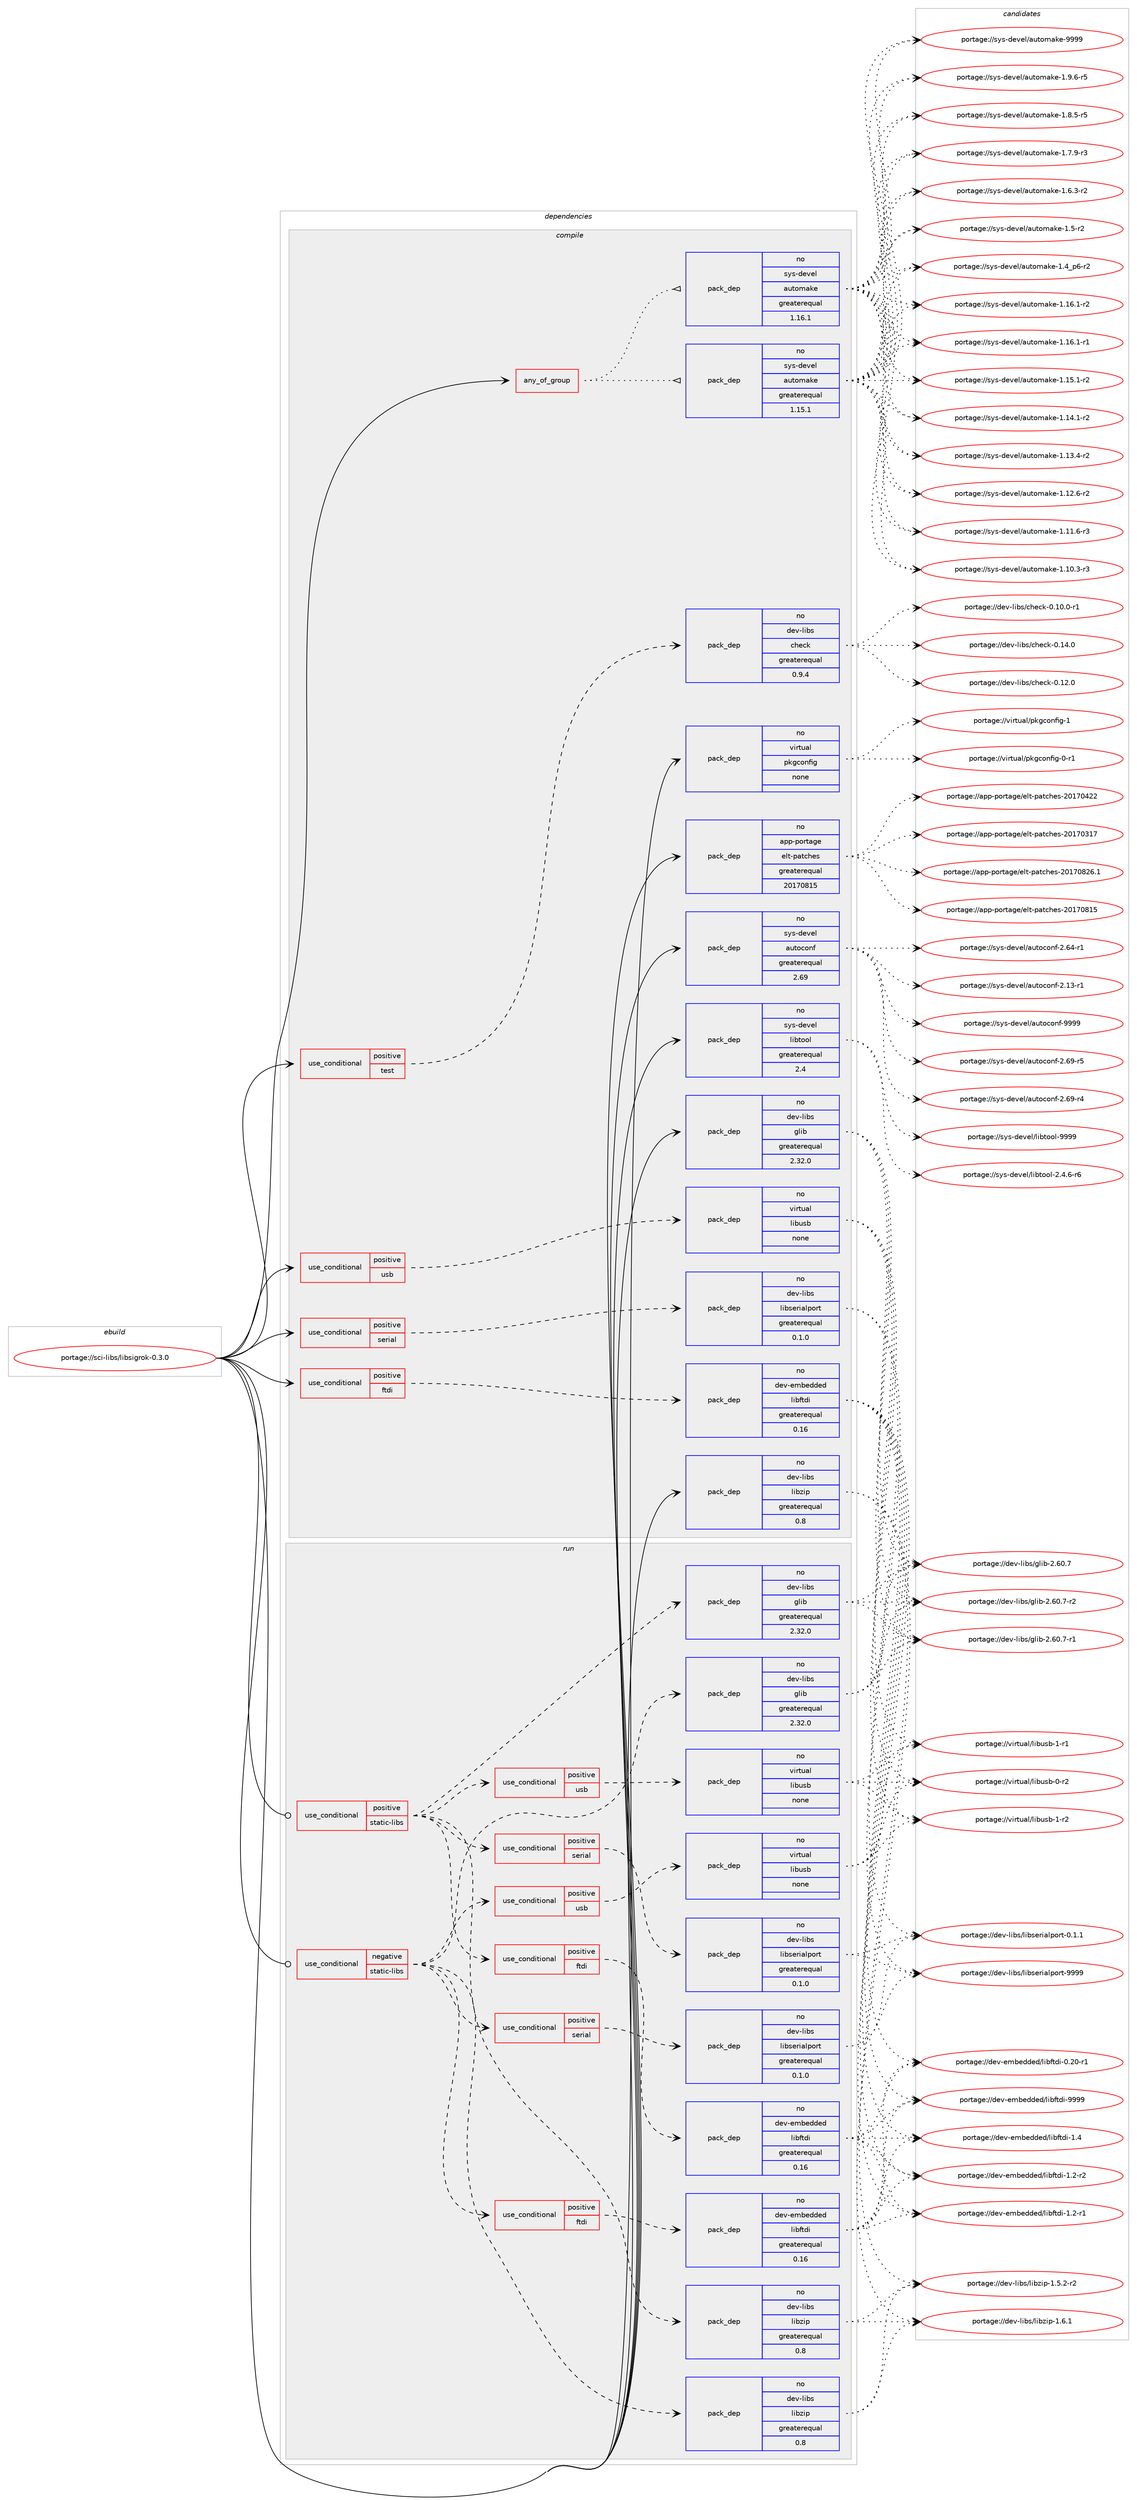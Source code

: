 digraph prolog {

# *************
# Graph options
# *************

newrank=true;
concentrate=true;
compound=true;
graph [rankdir=LR,fontname=Helvetica,fontsize=10,ranksep=1.5];#, ranksep=2.5, nodesep=0.2];
edge  [arrowhead=vee];
node  [fontname=Helvetica,fontsize=10];

# **********
# The ebuild
# **********

subgraph cluster_leftcol {
color=gray;
rank=same;
label=<<i>ebuild</i>>;
id [label="portage://sci-libs/libsigrok-0.3.0", color=red, width=4, href="../sci-libs/libsigrok-0.3.0.svg"];
}

# ****************
# The dependencies
# ****************

subgraph cluster_midcol {
color=gray;
label=<<i>dependencies</i>>;
subgraph cluster_compile {
fillcolor="#eeeeee";
style=filled;
label=<<i>compile</i>>;
subgraph any1122 {
dependency54559 [label=<<TABLE BORDER="0" CELLBORDER="1" CELLSPACING="0" CELLPADDING="4"><TR><TD CELLPADDING="10">any_of_group</TD></TR></TABLE>>, shape=none, color=red];subgraph pack41876 {
dependency54560 [label=<<TABLE BORDER="0" CELLBORDER="1" CELLSPACING="0" CELLPADDING="4" WIDTH="220"><TR><TD ROWSPAN="6" CELLPADDING="30">pack_dep</TD></TR><TR><TD WIDTH="110">no</TD></TR><TR><TD>sys-devel</TD></TR><TR><TD>automake</TD></TR><TR><TD>greaterequal</TD></TR><TR><TD>1.16.1</TD></TR></TABLE>>, shape=none, color=blue];
}
dependency54559:e -> dependency54560:w [weight=20,style="dotted",arrowhead="oinv"];
subgraph pack41877 {
dependency54561 [label=<<TABLE BORDER="0" CELLBORDER="1" CELLSPACING="0" CELLPADDING="4" WIDTH="220"><TR><TD ROWSPAN="6" CELLPADDING="30">pack_dep</TD></TR><TR><TD WIDTH="110">no</TD></TR><TR><TD>sys-devel</TD></TR><TR><TD>automake</TD></TR><TR><TD>greaterequal</TD></TR><TR><TD>1.15.1</TD></TR></TABLE>>, shape=none, color=blue];
}
dependency54559:e -> dependency54561:w [weight=20,style="dotted",arrowhead="oinv"];
}
id:e -> dependency54559:w [weight=20,style="solid",arrowhead="vee"];
subgraph cond11513 {
dependency54562 [label=<<TABLE BORDER="0" CELLBORDER="1" CELLSPACING="0" CELLPADDING="4"><TR><TD ROWSPAN="3" CELLPADDING="10">use_conditional</TD></TR><TR><TD>positive</TD></TR><TR><TD>ftdi</TD></TR></TABLE>>, shape=none, color=red];
subgraph pack41878 {
dependency54563 [label=<<TABLE BORDER="0" CELLBORDER="1" CELLSPACING="0" CELLPADDING="4" WIDTH="220"><TR><TD ROWSPAN="6" CELLPADDING="30">pack_dep</TD></TR><TR><TD WIDTH="110">no</TD></TR><TR><TD>dev-embedded</TD></TR><TR><TD>libftdi</TD></TR><TR><TD>greaterequal</TD></TR><TR><TD>0.16</TD></TR></TABLE>>, shape=none, color=blue];
}
dependency54562:e -> dependency54563:w [weight=20,style="dashed",arrowhead="vee"];
}
id:e -> dependency54562:w [weight=20,style="solid",arrowhead="vee"];
subgraph cond11514 {
dependency54564 [label=<<TABLE BORDER="0" CELLBORDER="1" CELLSPACING="0" CELLPADDING="4"><TR><TD ROWSPAN="3" CELLPADDING="10">use_conditional</TD></TR><TR><TD>positive</TD></TR><TR><TD>serial</TD></TR></TABLE>>, shape=none, color=red];
subgraph pack41879 {
dependency54565 [label=<<TABLE BORDER="0" CELLBORDER="1" CELLSPACING="0" CELLPADDING="4" WIDTH="220"><TR><TD ROWSPAN="6" CELLPADDING="30">pack_dep</TD></TR><TR><TD WIDTH="110">no</TD></TR><TR><TD>dev-libs</TD></TR><TR><TD>libserialport</TD></TR><TR><TD>greaterequal</TD></TR><TR><TD>0.1.0</TD></TR></TABLE>>, shape=none, color=blue];
}
dependency54564:e -> dependency54565:w [weight=20,style="dashed",arrowhead="vee"];
}
id:e -> dependency54564:w [weight=20,style="solid",arrowhead="vee"];
subgraph cond11515 {
dependency54566 [label=<<TABLE BORDER="0" CELLBORDER="1" CELLSPACING="0" CELLPADDING="4"><TR><TD ROWSPAN="3" CELLPADDING="10">use_conditional</TD></TR><TR><TD>positive</TD></TR><TR><TD>test</TD></TR></TABLE>>, shape=none, color=red];
subgraph pack41880 {
dependency54567 [label=<<TABLE BORDER="0" CELLBORDER="1" CELLSPACING="0" CELLPADDING="4" WIDTH="220"><TR><TD ROWSPAN="6" CELLPADDING="30">pack_dep</TD></TR><TR><TD WIDTH="110">no</TD></TR><TR><TD>dev-libs</TD></TR><TR><TD>check</TD></TR><TR><TD>greaterequal</TD></TR><TR><TD>0.9.4</TD></TR></TABLE>>, shape=none, color=blue];
}
dependency54566:e -> dependency54567:w [weight=20,style="dashed",arrowhead="vee"];
}
id:e -> dependency54566:w [weight=20,style="solid",arrowhead="vee"];
subgraph cond11516 {
dependency54568 [label=<<TABLE BORDER="0" CELLBORDER="1" CELLSPACING="0" CELLPADDING="4"><TR><TD ROWSPAN="3" CELLPADDING="10">use_conditional</TD></TR><TR><TD>positive</TD></TR><TR><TD>usb</TD></TR></TABLE>>, shape=none, color=red];
subgraph pack41881 {
dependency54569 [label=<<TABLE BORDER="0" CELLBORDER="1" CELLSPACING="0" CELLPADDING="4" WIDTH="220"><TR><TD ROWSPAN="6" CELLPADDING="30">pack_dep</TD></TR><TR><TD WIDTH="110">no</TD></TR><TR><TD>virtual</TD></TR><TR><TD>libusb</TD></TR><TR><TD>none</TD></TR><TR><TD></TD></TR></TABLE>>, shape=none, color=blue];
}
dependency54568:e -> dependency54569:w [weight=20,style="dashed",arrowhead="vee"];
}
id:e -> dependency54568:w [weight=20,style="solid",arrowhead="vee"];
subgraph pack41882 {
dependency54570 [label=<<TABLE BORDER="0" CELLBORDER="1" CELLSPACING="0" CELLPADDING="4" WIDTH="220"><TR><TD ROWSPAN="6" CELLPADDING="30">pack_dep</TD></TR><TR><TD WIDTH="110">no</TD></TR><TR><TD>app-portage</TD></TR><TR><TD>elt-patches</TD></TR><TR><TD>greaterequal</TD></TR><TR><TD>20170815</TD></TR></TABLE>>, shape=none, color=blue];
}
id:e -> dependency54570:w [weight=20,style="solid",arrowhead="vee"];
subgraph pack41883 {
dependency54571 [label=<<TABLE BORDER="0" CELLBORDER="1" CELLSPACING="0" CELLPADDING="4" WIDTH="220"><TR><TD ROWSPAN="6" CELLPADDING="30">pack_dep</TD></TR><TR><TD WIDTH="110">no</TD></TR><TR><TD>dev-libs</TD></TR><TR><TD>glib</TD></TR><TR><TD>greaterequal</TD></TR><TR><TD>2.32.0</TD></TR></TABLE>>, shape=none, color=blue];
}
id:e -> dependency54571:w [weight=20,style="solid",arrowhead="vee"];
subgraph pack41884 {
dependency54572 [label=<<TABLE BORDER="0" CELLBORDER="1" CELLSPACING="0" CELLPADDING="4" WIDTH="220"><TR><TD ROWSPAN="6" CELLPADDING="30">pack_dep</TD></TR><TR><TD WIDTH="110">no</TD></TR><TR><TD>dev-libs</TD></TR><TR><TD>libzip</TD></TR><TR><TD>greaterequal</TD></TR><TR><TD>0.8</TD></TR></TABLE>>, shape=none, color=blue];
}
id:e -> dependency54572:w [weight=20,style="solid",arrowhead="vee"];
subgraph pack41885 {
dependency54573 [label=<<TABLE BORDER="0" CELLBORDER="1" CELLSPACING="0" CELLPADDING="4" WIDTH="220"><TR><TD ROWSPAN="6" CELLPADDING="30">pack_dep</TD></TR><TR><TD WIDTH="110">no</TD></TR><TR><TD>sys-devel</TD></TR><TR><TD>autoconf</TD></TR><TR><TD>greaterequal</TD></TR><TR><TD>2.69</TD></TR></TABLE>>, shape=none, color=blue];
}
id:e -> dependency54573:w [weight=20,style="solid",arrowhead="vee"];
subgraph pack41886 {
dependency54574 [label=<<TABLE BORDER="0" CELLBORDER="1" CELLSPACING="0" CELLPADDING="4" WIDTH="220"><TR><TD ROWSPAN="6" CELLPADDING="30">pack_dep</TD></TR><TR><TD WIDTH="110">no</TD></TR><TR><TD>sys-devel</TD></TR><TR><TD>libtool</TD></TR><TR><TD>greaterequal</TD></TR><TR><TD>2.4</TD></TR></TABLE>>, shape=none, color=blue];
}
id:e -> dependency54574:w [weight=20,style="solid",arrowhead="vee"];
subgraph pack41887 {
dependency54575 [label=<<TABLE BORDER="0" CELLBORDER="1" CELLSPACING="0" CELLPADDING="4" WIDTH="220"><TR><TD ROWSPAN="6" CELLPADDING="30">pack_dep</TD></TR><TR><TD WIDTH="110">no</TD></TR><TR><TD>virtual</TD></TR><TR><TD>pkgconfig</TD></TR><TR><TD>none</TD></TR><TR><TD></TD></TR></TABLE>>, shape=none, color=blue];
}
id:e -> dependency54575:w [weight=20,style="solid",arrowhead="vee"];
}
subgraph cluster_compileandrun {
fillcolor="#eeeeee";
style=filled;
label=<<i>compile and run</i>>;
}
subgraph cluster_run {
fillcolor="#eeeeee";
style=filled;
label=<<i>run</i>>;
subgraph cond11517 {
dependency54576 [label=<<TABLE BORDER="0" CELLBORDER="1" CELLSPACING="0" CELLPADDING="4"><TR><TD ROWSPAN="3" CELLPADDING="10">use_conditional</TD></TR><TR><TD>negative</TD></TR><TR><TD>static-libs</TD></TR></TABLE>>, shape=none, color=red];
subgraph pack41888 {
dependency54577 [label=<<TABLE BORDER="0" CELLBORDER="1" CELLSPACING="0" CELLPADDING="4" WIDTH="220"><TR><TD ROWSPAN="6" CELLPADDING="30">pack_dep</TD></TR><TR><TD WIDTH="110">no</TD></TR><TR><TD>dev-libs</TD></TR><TR><TD>glib</TD></TR><TR><TD>greaterequal</TD></TR><TR><TD>2.32.0</TD></TR></TABLE>>, shape=none, color=blue];
}
dependency54576:e -> dependency54577:w [weight=20,style="dashed",arrowhead="vee"];
subgraph pack41889 {
dependency54578 [label=<<TABLE BORDER="0" CELLBORDER="1" CELLSPACING="0" CELLPADDING="4" WIDTH="220"><TR><TD ROWSPAN="6" CELLPADDING="30">pack_dep</TD></TR><TR><TD WIDTH="110">no</TD></TR><TR><TD>dev-libs</TD></TR><TR><TD>libzip</TD></TR><TR><TD>greaterequal</TD></TR><TR><TD>0.8</TD></TR></TABLE>>, shape=none, color=blue];
}
dependency54576:e -> dependency54578:w [weight=20,style="dashed",arrowhead="vee"];
subgraph cond11518 {
dependency54579 [label=<<TABLE BORDER="0" CELLBORDER="1" CELLSPACING="0" CELLPADDING="4"><TR><TD ROWSPAN="3" CELLPADDING="10">use_conditional</TD></TR><TR><TD>positive</TD></TR><TR><TD>ftdi</TD></TR></TABLE>>, shape=none, color=red];
subgraph pack41890 {
dependency54580 [label=<<TABLE BORDER="0" CELLBORDER="1" CELLSPACING="0" CELLPADDING="4" WIDTH="220"><TR><TD ROWSPAN="6" CELLPADDING="30">pack_dep</TD></TR><TR><TD WIDTH="110">no</TD></TR><TR><TD>dev-embedded</TD></TR><TR><TD>libftdi</TD></TR><TR><TD>greaterequal</TD></TR><TR><TD>0.16</TD></TR></TABLE>>, shape=none, color=blue];
}
dependency54579:e -> dependency54580:w [weight=20,style="dashed",arrowhead="vee"];
}
dependency54576:e -> dependency54579:w [weight=20,style="dashed",arrowhead="vee"];
subgraph cond11519 {
dependency54581 [label=<<TABLE BORDER="0" CELLBORDER="1" CELLSPACING="0" CELLPADDING="4"><TR><TD ROWSPAN="3" CELLPADDING="10">use_conditional</TD></TR><TR><TD>positive</TD></TR><TR><TD>serial</TD></TR></TABLE>>, shape=none, color=red];
subgraph pack41891 {
dependency54582 [label=<<TABLE BORDER="0" CELLBORDER="1" CELLSPACING="0" CELLPADDING="4" WIDTH="220"><TR><TD ROWSPAN="6" CELLPADDING="30">pack_dep</TD></TR><TR><TD WIDTH="110">no</TD></TR><TR><TD>dev-libs</TD></TR><TR><TD>libserialport</TD></TR><TR><TD>greaterequal</TD></TR><TR><TD>0.1.0</TD></TR></TABLE>>, shape=none, color=blue];
}
dependency54581:e -> dependency54582:w [weight=20,style="dashed",arrowhead="vee"];
}
dependency54576:e -> dependency54581:w [weight=20,style="dashed",arrowhead="vee"];
subgraph cond11520 {
dependency54583 [label=<<TABLE BORDER="0" CELLBORDER="1" CELLSPACING="0" CELLPADDING="4"><TR><TD ROWSPAN="3" CELLPADDING="10">use_conditional</TD></TR><TR><TD>positive</TD></TR><TR><TD>usb</TD></TR></TABLE>>, shape=none, color=red];
subgraph pack41892 {
dependency54584 [label=<<TABLE BORDER="0" CELLBORDER="1" CELLSPACING="0" CELLPADDING="4" WIDTH="220"><TR><TD ROWSPAN="6" CELLPADDING="30">pack_dep</TD></TR><TR><TD WIDTH="110">no</TD></TR><TR><TD>virtual</TD></TR><TR><TD>libusb</TD></TR><TR><TD>none</TD></TR><TR><TD></TD></TR></TABLE>>, shape=none, color=blue];
}
dependency54583:e -> dependency54584:w [weight=20,style="dashed",arrowhead="vee"];
}
dependency54576:e -> dependency54583:w [weight=20,style="dashed",arrowhead="vee"];
}
id:e -> dependency54576:w [weight=20,style="solid",arrowhead="odot"];
subgraph cond11521 {
dependency54585 [label=<<TABLE BORDER="0" CELLBORDER="1" CELLSPACING="0" CELLPADDING="4"><TR><TD ROWSPAN="3" CELLPADDING="10">use_conditional</TD></TR><TR><TD>positive</TD></TR><TR><TD>static-libs</TD></TR></TABLE>>, shape=none, color=red];
subgraph pack41893 {
dependency54586 [label=<<TABLE BORDER="0" CELLBORDER="1" CELLSPACING="0" CELLPADDING="4" WIDTH="220"><TR><TD ROWSPAN="6" CELLPADDING="30">pack_dep</TD></TR><TR><TD WIDTH="110">no</TD></TR><TR><TD>dev-libs</TD></TR><TR><TD>glib</TD></TR><TR><TD>greaterequal</TD></TR><TR><TD>2.32.0</TD></TR></TABLE>>, shape=none, color=blue];
}
dependency54585:e -> dependency54586:w [weight=20,style="dashed",arrowhead="vee"];
subgraph pack41894 {
dependency54587 [label=<<TABLE BORDER="0" CELLBORDER="1" CELLSPACING="0" CELLPADDING="4" WIDTH="220"><TR><TD ROWSPAN="6" CELLPADDING="30">pack_dep</TD></TR><TR><TD WIDTH="110">no</TD></TR><TR><TD>dev-libs</TD></TR><TR><TD>libzip</TD></TR><TR><TD>greaterequal</TD></TR><TR><TD>0.8</TD></TR></TABLE>>, shape=none, color=blue];
}
dependency54585:e -> dependency54587:w [weight=20,style="dashed",arrowhead="vee"];
subgraph cond11522 {
dependency54588 [label=<<TABLE BORDER="0" CELLBORDER="1" CELLSPACING="0" CELLPADDING="4"><TR><TD ROWSPAN="3" CELLPADDING="10">use_conditional</TD></TR><TR><TD>positive</TD></TR><TR><TD>ftdi</TD></TR></TABLE>>, shape=none, color=red];
subgraph pack41895 {
dependency54589 [label=<<TABLE BORDER="0" CELLBORDER="1" CELLSPACING="0" CELLPADDING="4" WIDTH="220"><TR><TD ROWSPAN="6" CELLPADDING="30">pack_dep</TD></TR><TR><TD WIDTH="110">no</TD></TR><TR><TD>dev-embedded</TD></TR><TR><TD>libftdi</TD></TR><TR><TD>greaterequal</TD></TR><TR><TD>0.16</TD></TR></TABLE>>, shape=none, color=blue];
}
dependency54588:e -> dependency54589:w [weight=20,style="dashed",arrowhead="vee"];
}
dependency54585:e -> dependency54588:w [weight=20,style="dashed",arrowhead="vee"];
subgraph cond11523 {
dependency54590 [label=<<TABLE BORDER="0" CELLBORDER="1" CELLSPACING="0" CELLPADDING="4"><TR><TD ROWSPAN="3" CELLPADDING="10">use_conditional</TD></TR><TR><TD>positive</TD></TR><TR><TD>serial</TD></TR></TABLE>>, shape=none, color=red];
subgraph pack41896 {
dependency54591 [label=<<TABLE BORDER="0" CELLBORDER="1" CELLSPACING="0" CELLPADDING="4" WIDTH="220"><TR><TD ROWSPAN="6" CELLPADDING="30">pack_dep</TD></TR><TR><TD WIDTH="110">no</TD></TR><TR><TD>dev-libs</TD></TR><TR><TD>libserialport</TD></TR><TR><TD>greaterequal</TD></TR><TR><TD>0.1.0</TD></TR></TABLE>>, shape=none, color=blue];
}
dependency54590:e -> dependency54591:w [weight=20,style="dashed",arrowhead="vee"];
}
dependency54585:e -> dependency54590:w [weight=20,style="dashed",arrowhead="vee"];
subgraph cond11524 {
dependency54592 [label=<<TABLE BORDER="0" CELLBORDER="1" CELLSPACING="0" CELLPADDING="4"><TR><TD ROWSPAN="3" CELLPADDING="10">use_conditional</TD></TR><TR><TD>positive</TD></TR><TR><TD>usb</TD></TR></TABLE>>, shape=none, color=red];
subgraph pack41897 {
dependency54593 [label=<<TABLE BORDER="0" CELLBORDER="1" CELLSPACING="0" CELLPADDING="4" WIDTH="220"><TR><TD ROWSPAN="6" CELLPADDING="30">pack_dep</TD></TR><TR><TD WIDTH="110">no</TD></TR><TR><TD>virtual</TD></TR><TR><TD>libusb</TD></TR><TR><TD>none</TD></TR><TR><TD></TD></TR></TABLE>>, shape=none, color=blue];
}
dependency54592:e -> dependency54593:w [weight=20,style="dashed",arrowhead="vee"];
}
dependency54585:e -> dependency54592:w [weight=20,style="dashed",arrowhead="vee"];
}
id:e -> dependency54585:w [weight=20,style="solid",arrowhead="odot"];
}
}

# **************
# The candidates
# **************

subgraph cluster_choices {
rank=same;
color=gray;
label=<<i>candidates</i>>;

subgraph choice41876 {
color=black;
nodesep=1;
choice115121115451001011181011084797117116111109971071014557575757 [label="portage://sys-devel/automake-9999", color=red, width=4,href="../sys-devel/automake-9999.svg"];
choice115121115451001011181011084797117116111109971071014549465746544511453 [label="portage://sys-devel/automake-1.9.6-r5", color=red, width=4,href="../sys-devel/automake-1.9.6-r5.svg"];
choice115121115451001011181011084797117116111109971071014549465646534511453 [label="portage://sys-devel/automake-1.8.5-r5", color=red, width=4,href="../sys-devel/automake-1.8.5-r5.svg"];
choice115121115451001011181011084797117116111109971071014549465546574511451 [label="portage://sys-devel/automake-1.7.9-r3", color=red, width=4,href="../sys-devel/automake-1.7.9-r3.svg"];
choice115121115451001011181011084797117116111109971071014549465446514511450 [label="portage://sys-devel/automake-1.6.3-r2", color=red, width=4,href="../sys-devel/automake-1.6.3-r2.svg"];
choice11512111545100101118101108479711711611110997107101454946534511450 [label="portage://sys-devel/automake-1.5-r2", color=red, width=4,href="../sys-devel/automake-1.5-r2.svg"];
choice115121115451001011181011084797117116111109971071014549465295112544511450 [label="portage://sys-devel/automake-1.4_p6-r2", color=red, width=4,href="../sys-devel/automake-1.4_p6-r2.svg"];
choice11512111545100101118101108479711711611110997107101454946495446494511450 [label="portage://sys-devel/automake-1.16.1-r2", color=red, width=4,href="../sys-devel/automake-1.16.1-r2.svg"];
choice11512111545100101118101108479711711611110997107101454946495446494511449 [label="portage://sys-devel/automake-1.16.1-r1", color=red, width=4,href="../sys-devel/automake-1.16.1-r1.svg"];
choice11512111545100101118101108479711711611110997107101454946495346494511450 [label="portage://sys-devel/automake-1.15.1-r2", color=red, width=4,href="../sys-devel/automake-1.15.1-r2.svg"];
choice11512111545100101118101108479711711611110997107101454946495246494511450 [label="portage://sys-devel/automake-1.14.1-r2", color=red, width=4,href="../sys-devel/automake-1.14.1-r2.svg"];
choice11512111545100101118101108479711711611110997107101454946495146524511450 [label="portage://sys-devel/automake-1.13.4-r2", color=red, width=4,href="../sys-devel/automake-1.13.4-r2.svg"];
choice11512111545100101118101108479711711611110997107101454946495046544511450 [label="portage://sys-devel/automake-1.12.6-r2", color=red, width=4,href="../sys-devel/automake-1.12.6-r2.svg"];
choice11512111545100101118101108479711711611110997107101454946494946544511451 [label="portage://sys-devel/automake-1.11.6-r3", color=red, width=4,href="../sys-devel/automake-1.11.6-r3.svg"];
choice11512111545100101118101108479711711611110997107101454946494846514511451 [label="portage://sys-devel/automake-1.10.3-r3", color=red, width=4,href="../sys-devel/automake-1.10.3-r3.svg"];
dependency54560:e -> choice115121115451001011181011084797117116111109971071014557575757:w [style=dotted,weight="100"];
dependency54560:e -> choice115121115451001011181011084797117116111109971071014549465746544511453:w [style=dotted,weight="100"];
dependency54560:e -> choice115121115451001011181011084797117116111109971071014549465646534511453:w [style=dotted,weight="100"];
dependency54560:e -> choice115121115451001011181011084797117116111109971071014549465546574511451:w [style=dotted,weight="100"];
dependency54560:e -> choice115121115451001011181011084797117116111109971071014549465446514511450:w [style=dotted,weight="100"];
dependency54560:e -> choice11512111545100101118101108479711711611110997107101454946534511450:w [style=dotted,weight="100"];
dependency54560:e -> choice115121115451001011181011084797117116111109971071014549465295112544511450:w [style=dotted,weight="100"];
dependency54560:e -> choice11512111545100101118101108479711711611110997107101454946495446494511450:w [style=dotted,weight="100"];
dependency54560:e -> choice11512111545100101118101108479711711611110997107101454946495446494511449:w [style=dotted,weight="100"];
dependency54560:e -> choice11512111545100101118101108479711711611110997107101454946495346494511450:w [style=dotted,weight="100"];
dependency54560:e -> choice11512111545100101118101108479711711611110997107101454946495246494511450:w [style=dotted,weight="100"];
dependency54560:e -> choice11512111545100101118101108479711711611110997107101454946495146524511450:w [style=dotted,weight="100"];
dependency54560:e -> choice11512111545100101118101108479711711611110997107101454946495046544511450:w [style=dotted,weight="100"];
dependency54560:e -> choice11512111545100101118101108479711711611110997107101454946494946544511451:w [style=dotted,weight="100"];
dependency54560:e -> choice11512111545100101118101108479711711611110997107101454946494846514511451:w [style=dotted,weight="100"];
}
subgraph choice41877 {
color=black;
nodesep=1;
choice115121115451001011181011084797117116111109971071014557575757 [label="portage://sys-devel/automake-9999", color=red, width=4,href="../sys-devel/automake-9999.svg"];
choice115121115451001011181011084797117116111109971071014549465746544511453 [label="portage://sys-devel/automake-1.9.6-r5", color=red, width=4,href="../sys-devel/automake-1.9.6-r5.svg"];
choice115121115451001011181011084797117116111109971071014549465646534511453 [label="portage://sys-devel/automake-1.8.5-r5", color=red, width=4,href="../sys-devel/automake-1.8.5-r5.svg"];
choice115121115451001011181011084797117116111109971071014549465546574511451 [label="portage://sys-devel/automake-1.7.9-r3", color=red, width=4,href="../sys-devel/automake-1.7.9-r3.svg"];
choice115121115451001011181011084797117116111109971071014549465446514511450 [label="portage://sys-devel/automake-1.6.3-r2", color=red, width=4,href="../sys-devel/automake-1.6.3-r2.svg"];
choice11512111545100101118101108479711711611110997107101454946534511450 [label="portage://sys-devel/automake-1.5-r2", color=red, width=4,href="../sys-devel/automake-1.5-r2.svg"];
choice115121115451001011181011084797117116111109971071014549465295112544511450 [label="portage://sys-devel/automake-1.4_p6-r2", color=red, width=4,href="../sys-devel/automake-1.4_p6-r2.svg"];
choice11512111545100101118101108479711711611110997107101454946495446494511450 [label="portage://sys-devel/automake-1.16.1-r2", color=red, width=4,href="../sys-devel/automake-1.16.1-r2.svg"];
choice11512111545100101118101108479711711611110997107101454946495446494511449 [label="portage://sys-devel/automake-1.16.1-r1", color=red, width=4,href="../sys-devel/automake-1.16.1-r1.svg"];
choice11512111545100101118101108479711711611110997107101454946495346494511450 [label="portage://sys-devel/automake-1.15.1-r2", color=red, width=4,href="../sys-devel/automake-1.15.1-r2.svg"];
choice11512111545100101118101108479711711611110997107101454946495246494511450 [label="portage://sys-devel/automake-1.14.1-r2", color=red, width=4,href="../sys-devel/automake-1.14.1-r2.svg"];
choice11512111545100101118101108479711711611110997107101454946495146524511450 [label="portage://sys-devel/automake-1.13.4-r2", color=red, width=4,href="../sys-devel/automake-1.13.4-r2.svg"];
choice11512111545100101118101108479711711611110997107101454946495046544511450 [label="portage://sys-devel/automake-1.12.6-r2", color=red, width=4,href="../sys-devel/automake-1.12.6-r2.svg"];
choice11512111545100101118101108479711711611110997107101454946494946544511451 [label="portage://sys-devel/automake-1.11.6-r3", color=red, width=4,href="../sys-devel/automake-1.11.6-r3.svg"];
choice11512111545100101118101108479711711611110997107101454946494846514511451 [label="portage://sys-devel/automake-1.10.3-r3", color=red, width=4,href="../sys-devel/automake-1.10.3-r3.svg"];
dependency54561:e -> choice115121115451001011181011084797117116111109971071014557575757:w [style=dotted,weight="100"];
dependency54561:e -> choice115121115451001011181011084797117116111109971071014549465746544511453:w [style=dotted,weight="100"];
dependency54561:e -> choice115121115451001011181011084797117116111109971071014549465646534511453:w [style=dotted,weight="100"];
dependency54561:e -> choice115121115451001011181011084797117116111109971071014549465546574511451:w [style=dotted,weight="100"];
dependency54561:e -> choice115121115451001011181011084797117116111109971071014549465446514511450:w [style=dotted,weight="100"];
dependency54561:e -> choice11512111545100101118101108479711711611110997107101454946534511450:w [style=dotted,weight="100"];
dependency54561:e -> choice115121115451001011181011084797117116111109971071014549465295112544511450:w [style=dotted,weight="100"];
dependency54561:e -> choice11512111545100101118101108479711711611110997107101454946495446494511450:w [style=dotted,weight="100"];
dependency54561:e -> choice11512111545100101118101108479711711611110997107101454946495446494511449:w [style=dotted,weight="100"];
dependency54561:e -> choice11512111545100101118101108479711711611110997107101454946495346494511450:w [style=dotted,weight="100"];
dependency54561:e -> choice11512111545100101118101108479711711611110997107101454946495246494511450:w [style=dotted,weight="100"];
dependency54561:e -> choice11512111545100101118101108479711711611110997107101454946495146524511450:w [style=dotted,weight="100"];
dependency54561:e -> choice11512111545100101118101108479711711611110997107101454946495046544511450:w [style=dotted,weight="100"];
dependency54561:e -> choice11512111545100101118101108479711711611110997107101454946494946544511451:w [style=dotted,weight="100"];
dependency54561:e -> choice11512111545100101118101108479711711611110997107101454946494846514511451:w [style=dotted,weight="100"];
}
subgraph choice41878 {
color=black;
nodesep=1;
choice100101118451011099810110010010110047108105981021161001054557575757 [label="portage://dev-embedded/libftdi-9999", color=red, width=4,href="../dev-embedded/libftdi-9999.svg"];
choice1001011184510110998101100100101100471081059810211610010545494652 [label="portage://dev-embedded/libftdi-1.4", color=red, width=4,href="../dev-embedded/libftdi-1.4.svg"];
choice10010111845101109981011001001011004710810598102116100105454946504511450 [label="portage://dev-embedded/libftdi-1.2-r2", color=red, width=4,href="../dev-embedded/libftdi-1.2-r2.svg"];
choice10010111845101109981011001001011004710810598102116100105454946504511449 [label="portage://dev-embedded/libftdi-1.2-r1", color=red, width=4,href="../dev-embedded/libftdi-1.2-r1.svg"];
choice1001011184510110998101100100101100471081059810211610010545484650484511449 [label="portage://dev-embedded/libftdi-0.20-r1", color=red, width=4,href="../dev-embedded/libftdi-0.20-r1.svg"];
dependency54563:e -> choice100101118451011099810110010010110047108105981021161001054557575757:w [style=dotted,weight="100"];
dependency54563:e -> choice1001011184510110998101100100101100471081059810211610010545494652:w [style=dotted,weight="100"];
dependency54563:e -> choice10010111845101109981011001001011004710810598102116100105454946504511450:w [style=dotted,weight="100"];
dependency54563:e -> choice10010111845101109981011001001011004710810598102116100105454946504511449:w [style=dotted,weight="100"];
dependency54563:e -> choice1001011184510110998101100100101100471081059810211610010545484650484511449:w [style=dotted,weight="100"];
}
subgraph choice41879 {
color=black;
nodesep=1;
choice10010111845108105981154710810598115101114105971081121111141164557575757 [label="portage://dev-libs/libserialport-9999", color=red, width=4,href="../dev-libs/libserialport-9999.svg"];
choice1001011184510810598115471081059811510111410597108112111114116454846494649 [label="portage://dev-libs/libserialport-0.1.1", color=red, width=4,href="../dev-libs/libserialport-0.1.1.svg"];
dependency54565:e -> choice10010111845108105981154710810598115101114105971081121111141164557575757:w [style=dotted,weight="100"];
dependency54565:e -> choice1001011184510810598115471081059811510111410597108112111114116454846494649:w [style=dotted,weight="100"];
}
subgraph choice41880 {
color=black;
nodesep=1;
choice100101118451081059811547991041019910745484649524648 [label="portage://dev-libs/check-0.14.0", color=red, width=4,href="../dev-libs/check-0.14.0.svg"];
choice100101118451081059811547991041019910745484649504648 [label="portage://dev-libs/check-0.12.0", color=red, width=4,href="../dev-libs/check-0.12.0.svg"];
choice1001011184510810598115479910410199107454846494846484511449 [label="portage://dev-libs/check-0.10.0-r1", color=red, width=4,href="../dev-libs/check-0.10.0-r1.svg"];
dependency54567:e -> choice100101118451081059811547991041019910745484649524648:w [style=dotted,weight="100"];
dependency54567:e -> choice100101118451081059811547991041019910745484649504648:w [style=dotted,weight="100"];
dependency54567:e -> choice1001011184510810598115479910410199107454846494846484511449:w [style=dotted,weight="100"];
}
subgraph choice41881 {
color=black;
nodesep=1;
choice1181051141161179710847108105981171159845494511450 [label="portage://virtual/libusb-1-r2", color=red, width=4,href="../virtual/libusb-1-r2.svg"];
choice1181051141161179710847108105981171159845494511449 [label="portage://virtual/libusb-1-r1", color=red, width=4,href="../virtual/libusb-1-r1.svg"];
choice1181051141161179710847108105981171159845484511450 [label="portage://virtual/libusb-0-r2", color=red, width=4,href="../virtual/libusb-0-r2.svg"];
dependency54569:e -> choice1181051141161179710847108105981171159845494511450:w [style=dotted,weight="100"];
dependency54569:e -> choice1181051141161179710847108105981171159845494511449:w [style=dotted,weight="100"];
dependency54569:e -> choice1181051141161179710847108105981171159845484511450:w [style=dotted,weight="100"];
}
subgraph choice41882 {
color=black;
nodesep=1;
choice971121124511211111411697103101471011081164511297116991041011154550484955485650544649 [label="portage://app-portage/elt-patches-20170826.1", color=red, width=4,href="../app-portage/elt-patches-20170826.1.svg"];
choice97112112451121111141169710310147101108116451129711699104101115455048495548564953 [label="portage://app-portage/elt-patches-20170815", color=red, width=4,href="../app-portage/elt-patches-20170815.svg"];
choice97112112451121111141169710310147101108116451129711699104101115455048495548525050 [label="portage://app-portage/elt-patches-20170422", color=red, width=4,href="../app-portage/elt-patches-20170422.svg"];
choice97112112451121111141169710310147101108116451129711699104101115455048495548514955 [label="portage://app-portage/elt-patches-20170317", color=red, width=4,href="../app-portage/elt-patches-20170317.svg"];
dependency54570:e -> choice971121124511211111411697103101471011081164511297116991041011154550484955485650544649:w [style=dotted,weight="100"];
dependency54570:e -> choice97112112451121111141169710310147101108116451129711699104101115455048495548564953:w [style=dotted,weight="100"];
dependency54570:e -> choice97112112451121111141169710310147101108116451129711699104101115455048495548525050:w [style=dotted,weight="100"];
dependency54570:e -> choice97112112451121111141169710310147101108116451129711699104101115455048495548514955:w [style=dotted,weight="100"];
}
subgraph choice41883 {
color=black;
nodesep=1;
choice10010111845108105981154710310810598455046544846554511450 [label="portage://dev-libs/glib-2.60.7-r2", color=red, width=4,href="../dev-libs/glib-2.60.7-r2.svg"];
choice10010111845108105981154710310810598455046544846554511449 [label="portage://dev-libs/glib-2.60.7-r1", color=red, width=4,href="../dev-libs/glib-2.60.7-r1.svg"];
choice1001011184510810598115471031081059845504654484655 [label="portage://dev-libs/glib-2.60.7", color=red, width=4,href="../dev-libs/glib-2.60.7.svg"];
dependency54571:e -> choice10010111845108105981154710310810598455046544846554511450:w [style=dotted,weight="100"];
dependency54571:e -> choice10010111845108105981154710310810598455046544846554511449:w [style=dotted,weight="100"];
dependency54571:e -> choice1001011184510810598115471031081059845504654484655:w [style=dotted,weight="100"];
}
subgraph choice41884 {
color=black;
nodesep=1;
choice10010111845108105981154710810598122105112454946544649 [label="portage://dev-libs/libzip-1.6.1", color=red, width=4,href="../dev-libs/libzip-1.6.1.svg"];
choice100101118451081059811547108105981221051124549465346504511450 [label="portage://dev-libs/libzip-1.5.2-r2", color=red, width=4,href="../dev-libs/libzip-1.5.2-r2.svg"];
dependency54572:e -> choice10010111845108105981154710810598122105112454946544649:w [style=dotted,weight="100"];
dependency54572:e -> choice100101118451081059811547108105981221051124549465346504511450:w [style=dotted,weight="100"];
}
subgraph choice41885 {
color=black;
nodesep=1;
choice115121115451001011181011084797117116111991111101024557575757 [label="portage://sys-devel/autoconf-9999", color=red, width=4,href="../sys-devel/autoconf-9999.svg"];
choice1151211154510010111810110847971171161119911111010245504654574511453 [label="portage://sys-devel/autoconf-2.69-r5", color=red, width=4,href="../sys-devel/autoconf-2.69-r5.svg"];
choice1151211154510010111810110847971171161119911111010245504654574511452 [label="portage://sys-devel/autoconf-2.69-r4", color=red, width=4,href="../sys-devel/autoconf-2.69-r4.svg"];
choice1151211154510010111810110847971171161119911111010245504654524511449 [label="portage://sys-devel/autoconf-2.64-r1", color=red, width=4,href="../sys-devel/autoconf-2.64-r1.svg"];
choice1151211154510010111810110847971171161119911111010245504649514511449 [label="portage://sys-devel/autoconf-2.13-r1", color=red, width=4,href="../sys-devel/autoconf-2.13-r1.svg"];
dependency54573:e -> choice115121115451001011181011084797117116111991111101024557575757:w [style=dotted,weight="100"];
dependency54573:e -> choice1151211154510010111810110847971171161119911111010245504654574511453:w [style=dotted,weight="100"];
dependency54573:e -> choice1151211154510010111810110847971171161119911111010245504654574511452:w [style=dotted,weight="100"];
dependency54573:e -> choice1151211154510010111810110847971171161119911111010245504654524511449:w [style=dotted,weight="100"];
dependency54573:e -> choice1151211154510010111810110847971171161119911111010245504649514511449:w [style=dotted,weight="100"];
}
subgraph choice41886 {
color=black;
nodesep=1;
choice1151211154510010111810110847108105981161111111084557575757 [label="portage://sys-devel/libtool-9999", color=red, width=4,href="../sys-devel/libtool-9999.svg"];
choice1151211154510010111810110847108105981161111111084550465246544511454 [label="portage://sys-devel/libtool-2.4.6-r6", color=red, width=4,href="../sys-devel/libtool-2.4.6-r6.svg"];
dependency54574:e -> choice1151211154510010111810110847108105981161111111084557575757:w [style=dotted,weight="100"];
dependency54574:e -> choice1151211154510010111810110847108105981161111111084550465246544511454:w [style=dotted,weight="100"];
}
subgraph choice41887 {
color=black;
nodesep=1;
choice1181051141161179710847112107103991111101021051034549 [label="portage://virtual/pkgconfig-1", color=red, width=4,href="../virtual/pkgconfig-1.svg"];
choice11810511411611797108471121071039911111010210510345484511449 [label="portage://virtual/pkgconfig-0-r1", color=red, width=4,href="../virtual/pkgconfig-0-r1.svg"];
dependency54575:e -> choice1181051141161179710847112107103991111101021051034549:w [style=dotted,weight="100"];
dependency54575:e -> choice11810511411611797108471121071039911111010210510345484511449:w [style=dotted,weight="100"];
}
subgraph choice41888 {
color=black;
nodesep=1;
choice10010111845108105981154710310810598455046544846554511450 [label="portage://dev-libs/glib-2.60.7-r2", color=red, width=4,href="../dev-libs/glib-2.60.7-r2.svg"];
choice10010111845108105981154710310810598455046544846554511449 [label="portage://dev-libs/glib-2.60.7-r1", color=red, width=4,href="../dev-libs/glib-2.60.7-r1.svg"];
choice1001011184510810598115471031081059845504654484655 [label="portage://dev-libs/glib-2.60.7", color=red, width=4,href="../dev-libs/glib-2.60.7.svg"];
dependency54577:e -> choice10010111845108105981154710310810598455046544846554511450:w [style=dotted,weight="100"];
dependency54577:e -> choice10010111845108105981154710310810598455046544846554511449:w [style=dotted,weight="100"];
dependency54577:e -> choice1001011184510810598115471031081059845504654484655:w [style=dotted,weight="100"];
}
subgraph choice41889 {
color=black;
nodesep=1;
choice10010111845108105981154710810598122105112454946544649 [label="portage://dev-libs/libzip-1.6.1", color=red, width=4,href="../dev-libs/libzip-1.6.1.svg"];
choice100101118451081059811547108105981221051124549465346504511450 [label="portage://dev-libs/libzip-1.5.2-r2", color=red, width=4,href="../dev-libs/libzip-1.5.2-r2.svg"];
dependency54578:e -> choice10010111845108105981154710810598122105112454946544649:w [style=dotted,weight="100"];
dependency54578:e -> choice100101118451081059811547108105981221051124549465346504511450:w [style=dotted,weight="100"];
}
subgraph choice41890 {
color=black;
nodesep=1;
choice100101118451011099810110010010110047108105981021161001054557575757 [label="portage://dev-embedded/libftdi-9999", color=red, width=4,href="../dev-embedded/libftdi-9999.svg"];
choice1001011184510110998101100100101100471081059810211610010545494652 [label="portage://dev-embedded/libftdi-1.4", color=red, width=4,href="../dev-embedded/libftdi-1.4.svg"];
choice10010111845101109981011001001011004710810598102116100105454946504511450 [label="portage://dev-embedded/libftdi-1.2-r2", color=red, width=4,href="../dev-embedded/libftdi-1.2-r2.svg"];
choice10010111845101109981011001001011004710810598102116100105454946504511449 [label="portage://dev-embedded/libftdi-1.2-r1", color=red, width=4,href="../dev-embedded/libftdi-1.2-r1.svg"];
choice1001011184510110998101100100101100471081059810211610010545484650484511449 [label="portage://dev-embedded/libftdi-0.20-r1", color=red, width=4,href="../dev-embedded/libftdi-0.20-r1.svg"];
dependency54580:e -> choice100101118451011099810110010010110047108105981021161001054557575757:w [style=dotted,weight="100"];
dependency54580:e -> choice1001011184510110998101100100101100471081059810211610010545494652:w [style=dotted,weight="100"];
dependency54580:e -> choice10010111845101109981011001001011004710810598102116100105454946504511450:w [style=dotted,weight="100"];
dependency54580:e -> choice10010111845101109981011001001011004710810598102116100105454946504511449:w [style=dotted,weight="100"];
dependency54580:e -> choice1001011184510110998101100100101100471081059810211610010545484650484511449:w [style=dotted,weight="100"];
}
subgraph choice41891 {
color=black;
nodesep=1;
choice10010111845108105981154710810598115101114105971081121111141164557575757 [label="portage://dev-libs/libserialport-9999", color=red, width=4,href="../dev-libs/libserialport-9999.svg"];
choice1001011184510810598115471081059811510111410597108112111114116454846494649 [label="portage://dev-libs/libserialport-0.1.1", color=red, width=4,href="../dev-libs/libserialport-0.1.1.svg"];
dependency54582:e -> choice10010111845108105981154710810598115101114105971081121111141164557575757:w [style=dotted,weight="100"];
dependency54582:e -> choice1001011184510810598115471081059811510111410597108112111114116454846494649:w [style=dotted,weight="100"];
}
subgraph choice41892 {
color=black;
nodesep=1;
choice1181051141161179710847108105981171159845494511450 [label="portage://virtual/libusb-1-r2", color=red, width=4,href="../virtual/libusb-1-r2.svg"];
choice1181051141161179710847108105981171159845494511449 [label="portage://virtual/libusb-1-r1", color=red, width=4,href="../virtual/libusb-1-r1.svg"];
choice1181051141161179710847108105981171159845484511450 [label="portage://virtual/libusb-0-r2", color=red, width=4,href="../virtual/libusb-0-r2.svg"];
dependency54584:e -> choice1181051141161179710847108105981171159845494511450:w [style=dotted,weight="100"];
dependency54584:e -> choice1181051141161179710847108105981171159845494511449:w [style=dotted,weight="100"];
dependency54584:e -> choice1181051141161179710847108105981171159845484511450:w [style=dotted,weight="100"];
}
subgraph choice41893 {
color=black;
nodesep=1;
choice10010111845108105981154710310810598455046544846554511450 [label="portage://dev-libs/glib-2.60.7-r2", color=red, width=4,href="../dev-libs/glib-2.60.7-r2.svg"];
choice10010111845108105981154710310810598455046544846554511449 [label="portage://dev-libs/glib-2.60.7-r1", color=red, width=4,href="../dev-libs/glib-2.60.7-r1.svg"];
choice1001011184510810598115471031081059845504654484655 [label="portage://dev-libs/glib-2.60.7", color=red, width=4,href="../dev-libs/glib-2.60.7.svg"];
dependency54586:e -> choice10010111845108105981154710310810598455046544846554511450:w [style=dotted,weight="100"];
dependency54586:e -> choice10010111845108105981154710310810598455046544846554511449:w [style=dotted,weight="100"];
dependency54586:e -> choice1001011184510810598115471031081059845504654484655:w [style=dotted,weight="100"];
}
subgraph choice41894 {
color=black;
nodesep=1;
choice10010111845108105981154710810598122105112454946544649 [label="portage://dev-libs/libzip-1.6.1", color=red, width=4,href="../dev-libs/libzip-1.6.1.svg"];
choice100101118451081059811547108105981221051124549465346504511450 [label="portage://dev-libs/libzip-1.5.2-r2", color=red, width=4,href="../dev-libs/libzip-1.5.2-r2.svg"];
dependency54587:e -> choice10010111845108105981154710810598122105112454946544649:w [style=dotted,weight="100"];
dependency54587:e -> choice100101118451081059811547108105981221051124549465346504511450:w [style=dotted,weight="100"];
}
subgraph choice41895 {
color=black;
nodesep=1;
choice100101118451011099810110010010110047108105981021161001054557575757 [label="portage://dev-embedded/libftdi-9999", color=red, width=4,href="../dev-embedded/libftdi-9999.svg"];
choice1001011184510110998101100100101100471081059810211610010545494652 [label="portage://dev-embedded/libftdi-1.4", color=red, width=4,href="../dev-embedded/libftdi-1.4.svg"];
choice10010111845101109981011001001011004710810598102116100105454946504511450 [label="portage://dev-embedded/libftdi-1.2-r2", color=red, width=4,href="../dev-embedded/libftdi-1.2-r2.svg"];
choice10010111845101109981011001001011004710810598102116100105454946504511449 [label="portage://dev-embedded/libftdi-1.2-r1", color=red, width=4,href="../dev-embedded/libftdi-1.2-r1.svg"];
choice1001011184510110998101100100101100471081059810211610010545484650484511449 [label="portage://dev-embedded/libftdi-0.20-r1", color=red, width=4,href="../dev-embedded/libftdi-0.20-r1.svg"];
dependency54589:e -> choice100101118451011099810110010010110047108105981021161001054557575757:w [style=dotted,weight="100"];
dependency54589:e -> choice1001011184510110998101100100101100471081059810211610010545494652:w [style=dotted,weight="100"];
dependency54589:e -> choice10010111845101109981011001001011004710810598102116100105454946504511450:w [style=dotted,weight="100"];
dependency54589:e -> choice10010111845101109981011001001011004710810598102116100105454946504511449:w [style=dotted,weight="100"];
dependency54589:e -> choice1001011184510110998101100100101100471081059810211610010545484650484511449:w [style=dotted,weight="100"];
}
subgraph choice41896 {
color=black;
nodesep=1;
choice10010111845108105981154710810598115101114105971081121111141164557575757 [label="portage://dev-libs/libserialport-9999", color=red, width=4,href="../dev-libs/libserialport-9999.svg"];
choice1001011184510810598115471081059811510111410597108112111114116454846494649 [label="portage://dev-libs/libserialport-0.1.1", color=red, width=4,href="../dev-libs/libserialport-0.1.1.svg"];
dependency54591:e -> choice10010111845108105981154710810598115101114105971081121111141164557575757:w [style=dotted,weight="100"];
dependency54591:e -> choice1001011184510810598115471081059811510111410597108112111114116454846494649:w [style=dotted,weight="100"];
}
subgraph choice41897 {
color=black;
nodesep=1;
choice1181051141161179710847108105981171159845494511450 [label="portage://virtual/libusb-1-r2", color=red, width=4,href="../virtual/libusb-1-r2.svg"];
choice1181051141161179710847108105981171159845494511449 [label="portage://virtual/libusb-1-r1", color=red, width=4,href="../virtual/libusb-1-r1.svg"];
choice1181051141161179710847108105981171159845484511450 [label="portage://virtual/libusb-0-r2", color=red, width=4,href="../virtual/libusb-0-r2.svg"];
dependency54593:e -> choice1181051141161179710847108105981171159845494511450:w [style=dotted,weight="100"];
dependency54593:e -> choice1181051141161179710847108105981171159845494511449:w [style=dotted,weight="100"];
dependency54593:e -> choice1181051141161179710847108105981171159845484511450:w [style=dotted,weight="100"];
}
}

}

